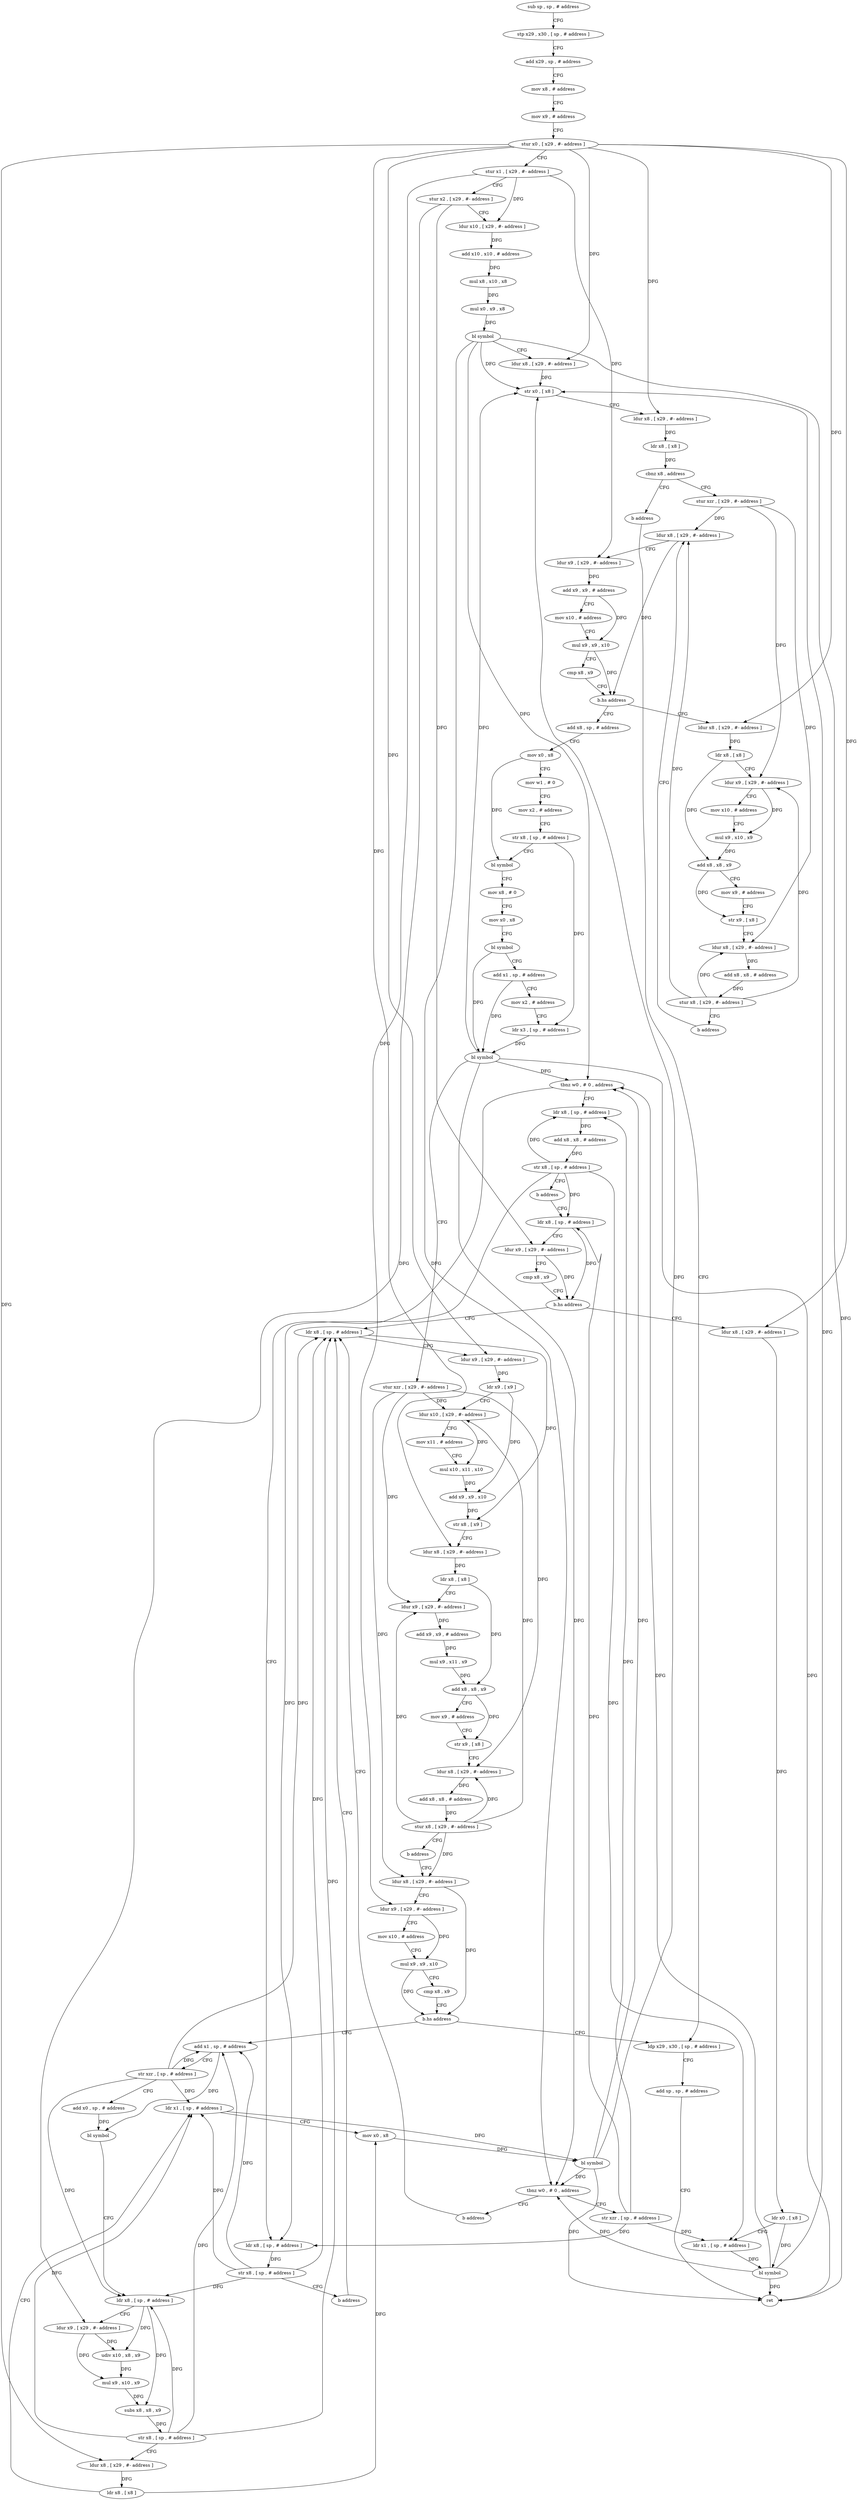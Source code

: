 digraph "func" {
"99564" [label = "sub sp , sp , # address" ]
"99568" [label = "stp x29 , x30 , [ sp , # address ]" ]
"99572" [label = "add x29 , sp , # address" ]
"99576" [label = "mov x8 , # address" ]
"99580" [label = "mov x9 , # address" ]
"99584" [label = "stur x0 , [ x29 , #- address ]" ]
"99588" [label = "stur x1 , [ x29 , #- address ]" ]
"99592" [label = "stur x2 , [ x29 , #- address ]" ]
"99596" [label = "ldur x10 , [ x29 , #- address ]" ]
"99600" [label = "add x10 , x10 , # address" ]
"99604" [label = "mul x8 , x10 , x8" ]
"99608" [label = "mul x0 , x9 , x8" ]
"99612" [label = "bl symbol" ]
"99616" [label = "ldur x8 , [ x29 , #- address ]" ]
"99620" [label = "str x0 , [ x8 ]" ]
"99624" [label = "ldur x8 , [ x29 , #- address ]" ]
"99628" [label = "ldr x8 , [ x8 ]" ]
"99632" [label = "cbnz x8 , address" ]
"99640" [label = "stur xzr , [ x29 , #- address ]" ]
"99636" [label = "b address" ]
"99644" [label = "ldur x8 , [ x29 , #- address ]" ]
"100016" [label = "ldp x29 , x30 , [ sp , # address ]" ]
"99720" [label = "add x8 , sp , # address" ]
"99724" [label = "mov x0 , x8" ]
"99728" [label = "mov w1 , # 0" ]
"99732" [label = "mov x2 , # address" ]
"99736" [label = "str x8 , [ sp , # address ]" ]
"99740" [label = "bl symbol" ]
"99744" [label = "mov x8 , # 0" ]
"99748" [label = "mov x0 , x8" ]
"99752" [label = "bl symbol" ]
"99756" [label = "add x1 , sp , # address" ]
"99760" [label = "mov x2 , # address" ]
"99764" [label = "ldr x3 , [ sp , # address ]" ]
"99768" [label = "bl symbol" ]
"99772" [label = "stur xzr , [ x29 , #- address ]" ]
"99776" [label = "ldur x8 , [ x29 , #- address ]" ]
"99672" [label = "ldur x8 , [ x29 , #- address ]" ]
"99676" [label = "ldr x8 , [ x8 ]" ]
"99680" [label = "ldur x9 , [ x29 , #- address ]" ]
"99684" [label = "mov x10 , # address" ]
"99688" [label = "mul x9 , x10 , x9" ]
"99692" [label = "add x8 , x8 , x9" ]
"99696" [label = "mov x9 , # address" ]
"99700" [label = "str x9 , [ x8 ]" ]
"99704" [label = "ldur x8 , [ x29 , #- address ]" ]
"99708" [label = "add x8 , x8 , # address" ]
"99712" [label = "stur x8 , [ x29 , #- address ]" ]
"99716" [label = "b address" ]
"100020" [label = "add sp , sp , # address" ]
"100024" [label = "ret" ]
"99800" [label = "add x1 , sp , # address" ]
"99804" [label = "str xzr , [ sp , # address ]" ]
"99808" [label = "add x0 , sp , # address" ]
"99812" [label = "bl symbol" ]
"99816" [label = "ldr x8 , [ sp , # address ]" ]
"99820" [label = "ldur x9 , [ x29 , #- address ]" ]
"99824" [label = "udiv x10 , x8 , x9" ]
"99828" [label = "mul x9 , x10 , x9" ]
"99832" [label = "subs x8 , x8 , x9" ]
"99836" [label = "str x8 , [ sp , # address ]" ]
"99840" [label = "ldur x8 , [ x29 , #- address ]" ]
"99844" [label = "ldr x8 , [ x8 ]" ]
"99848" [label = "ldr x1 , [ sp , # address ]" ]
"99852" [label = "mov x0 , x8" ]
"99856" [label = "bl symbol" ]
"99860" [label = "tbnz w0 , # 0 , address" ]
"99868" [label = "str xzr , [ sp , # address ]" ]
"99864" [label = "b address" ]
"99648" [label = "ldur x9 , [ x29 , #- address ]" ]
"99652" [label = "add x9 , x9 , # address" ]
"99656" [label = "mov x10 , # address" ]
"99660" [label = "mul x9 , x9 , x10" ]
"99664" [label = "cmp x8 , x9" ]
"99668" [label = "b.hs address" ]
"99872" [label = "ldr x8 , [ sp , # address ]" ]
"99936" [label = "ldr x8 , [ sp , # address ]" ]
"99940" [label = "ldur x9 , [ x29 , #- address ]" ]
"99944" [label = "ldr x9 , [ x9 ]" ]
"99948" [label = "ldur x10 , [ x29 , #- address ]" ]
"99952" [label = "mov x11 , # address" ]
"99956" [label = "mul x10 , x11 , x10" ]
"99960" [label = "add x9 , x9 , x10" ]
"99964" [label = "str x8 , [ x9 ]" ]
"99968" [label = "ldur x8 , [ x29 , #- address ]" ]
"99972" [label = "ldr x8 , [ x8 ]" ]
"99976" [label = "ldur x9 , [ x29 , #- address ]" ]
"99980" [label = "add x9 , x9 , # address" ]
"99984" [label = "mul x9 , x11 , x9" ]
"99988" [label = "add x8 , x8 , x9" ]
"99992" [label = "mov x9 , # address" ]
"99996" [label = "str x9 , [ x8 ]" ]
"100000" [label = "ldur x8 , [ x29 , #- address ]" ]
"100004" [label = "add x8 , x8 , # address" ]
"100008" [label = "stur x8 , [ x29 , #- address ]" ]
"100012" [label = "b address" ]
"99888" [label = "ldur x8 , [ x29 , #- address ]" ]
"99892" [label = "ldr x0 , [ x8 ]" ]
"99896" [label = "ldr x1 , [ sp , # address ]" ]
"99900" [label = "bl symbol" ]
"99904" [label = "tbnz w0 , # 0 , address" ]
"99920" [label = "ldr x8 , [ sp , # address ]" ]
"99908" [label = "ldr x8 , [ sp , # address ]" ]
"99780" [label = "ldur x9 , [ x29 , #- address ]" ]
"99784" [label = "mov x10 , # address" ]
"99788" [label = "mul x9 , x9 , x10" ]
"99792" [label = "cmp x8 , x9" ]
"99796" [label = "b.hs address" ]
"99924" [label = "add x8 , x8 , # address" ]
"99928" [label = "str x8 , [ sp , # address ]" ]
"99932" [label = "b address" ]
"99912" [label = "str x8 , [ sp , # address ]" ]
"99916" [label = "b address" ]
"99876" [label = "ldur x9 , [ x29 , #- address ]" ]
"99880" [label = "cmp x8 , x9" ]
"99884" [label = "b.hs address" ]
"99564" -> "99568" [ label = "CFG" ]
"99568" -> "99572" [ label = "CFG" ]
"99572" -> "99576" [ label = "CFG" ]
"99576" -> "99580" [ label = "CFG" ]
"99580" -> "99584" [ label = "CFG" ]
"99584" -> "99588" [ label = "CFG" ]
"99584" -> "99616" [ label = "DFG" ]
"99584" -> "99624" [ label = "DFG" ]
"99584" -> "99672" [ label = "DFG" ]
"99584" -> "99840" [ label = "DFG" ]
"99584" -> "99940" [ label = "DFG" ]
"99584" -> "99968" [ label = "DFG" ]
"99584" -> "99888" [ label = "DFG" ]
"99588" -> "99592" [ label = "CFG" ]
"99588" -> "99596" [ label = "DFG" ]
"99588" -> "99648" [ label = "DFG" ]
"99588" -> "99780" [ label = "DFG" ]
"99592" -> "99596" [ label = "CFG" ]
"99592" -> "99820" [ label = "DFG" ]
"99592" -> "99876" [ label = "DFG" ]
"99596" -> "99600" [ label = "DFG" ]
"99600" -> "99604" [ label = "DFG" ]
"99604" -> "99608" [ label = "DFG" ]
"99608" -> "99612" [ label = "DFG" ]
"99612" -> "99616" [ label = "CFG" ]
"99612" -> "99620" [ label = "DFG" ]
"99612" -> "100024" [ label = "DFG" ]
"99612" -> "99860" [ label = "DFG" ]
"99612" -> "99904" [ label = "DFG" ]
"99616" -> "99620" [ label = "DFG" ]
"99620" -> "99624" [ label = "CFG" ]
"99624" -> "99628" [ label = "DFG" ]
"99628" -> "99632" [ label = "DFG" ]
"99632" -> "99640" [ label = "CFG" ]
"99632" -> "99636" [ label = "CFG" ]
"99640" -> "99644" [ label = "DFG" ]
"99640" -> "99680" [ label = "DFG" ]
"99640" -> "99704" [ label = "DFG" ]
"99636" -> "100016" [ label = "CFG" ]
"99644" -> "99648" [ label = "CFG" ]
"99644" -> "99668" [ label = "DFG" ]
"100016" -> "100020" [ label = "CFG" ]
"99720" -> "99724" [ label = "CFG" ]
"99724" -> "99728" [ label = "CFG" ]
"99724" -> "99740" [ label = "DFG" ]
"99728" -> "99732" [ label = "CFG" ]
"99732" -> "99736" [ label = "CFG" ]
"99736" -> "99740" [ label = "CFG" ]
"99736" -> "99764" [ label = "DFG" ]
"99740" -> "99744" [ label = "CFG" ]
"99744" -> "99748" [ label = "CFG" ]
"99748" -> "99752" [ label = "CFG" ]
"99752" -> "99756" [ label = "CFG" ]
"99752" -> "99768" [ label = "DFG" ]
"99756" -> "99760" [ label = "CFG" ]
"99756" -> "99768" [ label = "DFG" ]
"99760" -> "99764" [ label = "CFG" ]
"99764" -> "99768" [ label = "DFG" ]
"99768" -> "99772" [ label = "CFG" ]
"99768" -> "99620" [ label = "DFG" ]
"99768" -> "100024" [ label = "DFG" ]
"99768" -> "99860" [ label = "DFG" ]
"99768" -> "99904" [ label = "DFG" ]
"99772" -> "99776" [ label = "DFG" ]
"99772" -> "99948" [ label = "DFG" ]
"99772" -> "99976" [ label = "DFG" ]
"99772" -> "100000" [ label = "DFG" ]
"99776" -> "99780" [ label = "CFG" ]
"99776" -> "99796" [ label = "DFG" ]
"99672" -> "99676" [ label = "DFG" ]
"99676" -> "99680" [ label = "CFG" ]
"99676" -> "99692" [ label = "DFG" ]
"99680" -> "99684" [ label = "CFG" ]
"99680" -> "99688" [ label = "DFG" ]
"99684" -> "99688" [ label = "CFG" ]
"99688" -> "99692" [ label = "DFG" ]
"99692" -> "99696" [ label = "CFG" ]
"99692" -> "99700" [ label = "DFG" ]
"99696" -> "99700" [ label = "CFG" ]
"99700" -> "99704" [ label = "CFG" ]
"99704" -> "99708" [ label = "DFG" ]
"99708" -> "99712" [ label = "DFG" ]
"99712" -> "99716" [ label = "CFG" ]
"99712" -> "99644" [ label = "DFG" ]
"99712" -> "99680" [ label = "DFG" ]
"99712" -> "99704" [ label = "DFG" ]
"99716" -> "99644" [ label = "CFG" ]
"100020" -> "100024" [ label = "CFG" ]
"99800" -> "99804" [ label = "CFG" ]
"99800" -> "99812" [ label = "DFG" ]
"99804" -> "99808" [ label = "CFG" ]
"99804" -> "99800" [ label = "DFG" ]
"99804" -> "99816" [ label = "DFG" ]
"99804" -> "99848" [ label = "DFG" ]
"99804" -> "99936" [ label = "DFG" ]
"99808" -> "99812" [ label = "DFG" ]
"99812" -> "99816" [ label = "CFG" ]
"99816" -> "99820" [ label = "CFG" ]
"99816" -> "99824" [ label = "DFG" ]
"99816" -> "99832" [ label = "DFG" ]
"99820" -> "99824" [ label = "DFG" ]
"99820" -> "99828" [ label = "DFG" ]
"99824" -> "99828" [ label = "DFG" ]
"99828" -> "99832" [ label = "DFG" ]
"99832" -> "99836" [ label = "DFG" ]
"99836" -> "99840" [ label = "CFG" ]
"99836" -> "99800" [ label = "DFG" ]
"99836" -> "99816" [ label = "DFG" ]
"99836" -> "99848" [ label = "DFG" ]
"99836" -> "99936" [ label = "DFG" ]
"99840" -> "99844" [ label = "DFG" ]
"99844" -> "99848" [ label = "CFG" ]
"99844" -> "99852" [ label = "DFG" ]
"99848" -> "99852" [ label = "CFG" ]
"99848" -> "99856" [ label = "DFG" ]
"99852" -> "99856" [ label = "DFG" ]
"99856" -> "99860" [ label = "DFG" ]
"99856" -> "99620" [ label = "DFG" ]
"99856" -> "100024" [ label = "DFG" ]
"99856" -> "99904" [ label = "DFG" ]
"99860" -> "99868" [ label = "CFG" ]
"99860" -> "99864" [ label = "CFG" ]
"99868" -> "99872" [ label = "DFG" ]
"99868" -> "99896" [ label = "DFG" ]
"99868" -> "99920" [ label = "DFG" ]
"99868" -> "99908" [ label = "DFG" ]
"99864" -> "99936" [ label = "CFG" ]
"99648" -> "99652" [ label = "DFG" ]
"99652" -> "99656" [ label = "CFG" ]
"99652" -> "99660" [ label = "DFG" ]
"99656" -> "99660" [ label = "CFG" ]
"99660" -> "99664" [ label = "CFG" ]
"99660" -> "99668" [ label = "DFG" ]
"99664" -> "99668" [ label = "CFG" ]
"99668" -> "99720" [ label = "CFG" ]
"99668" -> "99672" [ label = "CFG" ]
"99872" -> "99876" [ label = "CFG" ]
"99872" -> "99884" [ label = "DFG" ]
"99936" -> "99940" [ label = "CFG" ]
"99936" -> "99964" [ label = "DFG" ]
"99940" -> "99944" [ label = "DFG" ]
"99944" -> "99948" [ label = "CFG" ]
"99944" -> "99960" [ label = "DFG" ]
"99948" -> "99952" [ label = "CFG" ]
"99948" -> "99956" [ label = "DFG" ]
"99952" -> "99956" [ label = "CFG" ]
"99956" -> "99960" [ label = "DFG" ]
"99960" -> "99964" [ label = "DFG" ]
"99964" -> "99968" [ label = "CFG" ]
"99968" -> "99972" [ label = "DFG" ]
"99972" -> "99976" [ label = "CFG" ]
"99972" -> "99988" [ label = "DFG" ]
"99976" -> "99980" [ label = "DFG" ]
"99980" -> "99984" [ label = "DFG" ]
"99984" -> "99988" [ label = "DFG" ]
"99988" -> "99992" [ label = "CFG" ]
"99988" -> "99996" [ label = "DFG" ]
"99992" -> "99996" [ label = "CFG" ]
"99996" -> "100000" [ label = "CFG" ]
"100000" -> "100004" [ label = "DFG" ]
"100004" -> "100008" [ label = "DFG" ]
"100008" -> "100012" [ label = "CFG" ]
"100008" -> "99776" [ label = "DFG" ]
"100008" -> "99948" [ label = "DFG" ]
"100008" -> "99976" [ label = "DFG" ]
"100008" -> "100000" [ label = "DFG" ]
"100012" -> "99776" [ label = "CFG" ]
"99888" -> "99892" [ label = "DFG" ]
"99892" -> "99896" [ label = "CFG" ]
"99892" -> "99900" [ label = "DFG" ]
"99896" -> "99900" [ label = "DFG" ]
"99900" -> "99904" [ label = "DFG" ]
"99900" -> "99620" [ label = "DFG" ]
"99900" -> "99860" [ label = "DFG" ]
"99900" -> "100024" [ label = "DFG" ]
"99904" -> "99920" [ label = "CFG" ]
"99904" -> "99908" [ label = "CFG" ]
"99920" -> "99924" [ label = "DFG" ]
"99908" -> "99912" [ label = "DFG" ]
"99780" -> "99784" [ label = "CFG" ]
"99780" -> "99788" [ label = "DFG" ]
"99784" -> "99788" [ label = "CFG" ]
"99788" -> "99792" [ label = "CFG" ]
"99788" -> "99796" [ label = "DFG" ]
"99792" -> "99796" [ label = "CFG" ]
"99796" -> "100016" [ label = "CFG" ]
"99796" -> "99800" [ label = "CFG" ]
"99924" -> "99928" [ label = "DFG" ]
"99928" -> "99932" [ label = "CFG" ]
"99928" -> "99872" [ label = "DFG" ]
"99928" -> "99896" [ label = "DFG" ]
"99928" -> "99920" [ label = "DFG" ]
"99928" -> "99908" [ label = "DFG" ]
"99932" -> "99872" [ label = "CFG" ]
"99912" -> "99916" [ label = "CFG" ]
"99912" -> "99800" [ label = "DFG" ]
"99912" -> "99816" [ label = "DFG" ]
"99912" -> "99848" [ label = "DFG" ]
"99912" -> "99936" [ label = "DFG" ]
"99916" -> "99936" [ label = "CFG" ]
"99876" -> "99880" [ label = "CFG" ]
"99876" -> "99884" [ label = "DFG" ]
"99880" -> "99884" [ label = "CFG" ]
"99884" -> "99936" [ label = "CFG" ]
"99884" -> "99888" [ label = "CFG" ]
}
